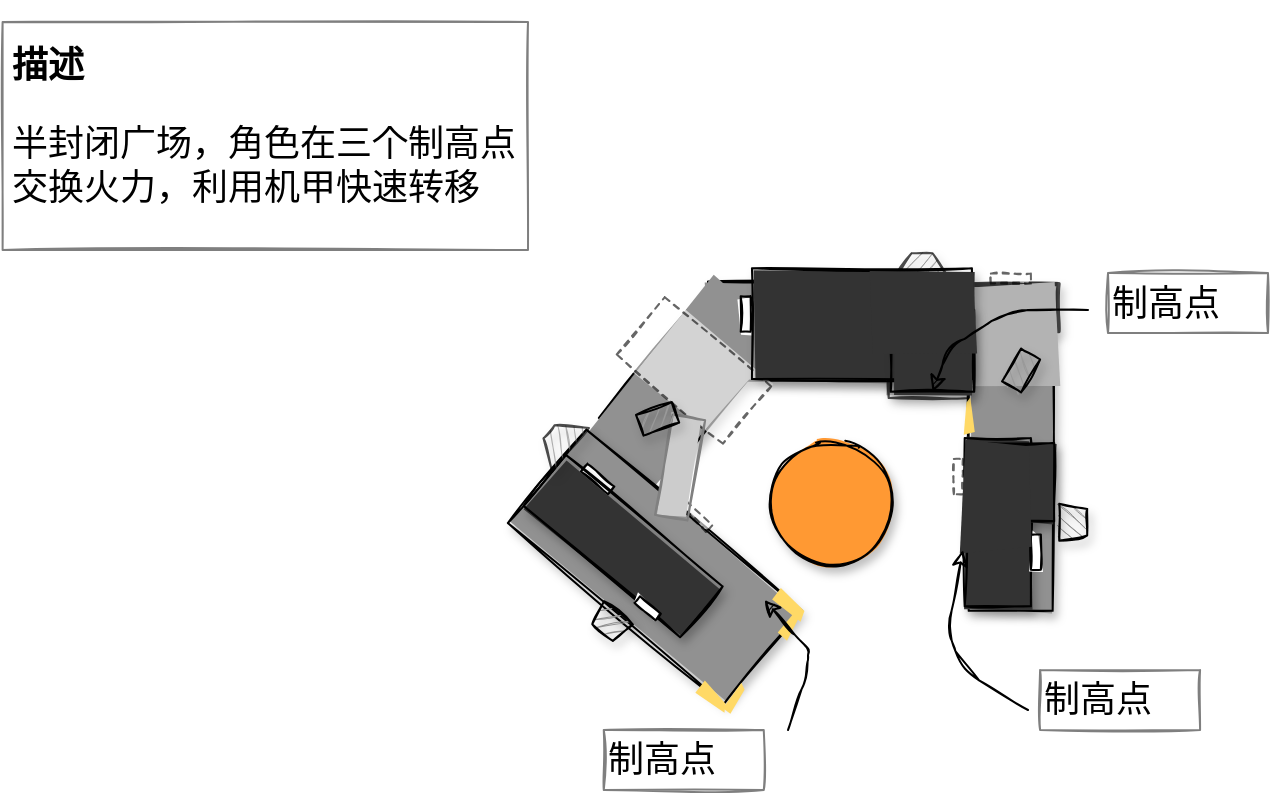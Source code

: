 <mxfile version="13.10.3" type="github">
  <diagram id="YJyb38r0s5zvljf6VYvs" name="Page-1">
    <mxGraphModel dx="1606" dy="404" grid="1" gridSize="10" guides="1" tooltips="1" connect="1" arrows="1" fold="1" page="1" pageScale="1" pageWidth="827" pageHeight="1169" math="0" shadow="0">
      <root>
        <mxCell id="0" />
        <mxCell id="1" parent="0" />
        <mxCell id="_442PDbW5w4RXQYZKuXJ-6" value="" style="rounded=0;whiteSpace=wrap;html=1;rotation=-50;shadow=1;sketch=1;fillStyle=solid;fillColor=#919191;" parent="1" vertex="1">
          <mxGeometry x="-503.0" y="191.52" width="89.38" height="45.73" as="geometry" />
        </mxCell>
        <mxCell id="_442PDbW5w4RXQYZKuXJ-16" value="" style="ellipse;whiteSpace=wrap;html=1;aspect=fixed;shadow=1;sketch=1;strokeColor=#000000;fillStyle=solid;fillColor=#FF9933;" parent="1" vertex="1">
          <mxGeometry x="-417.78" y="246.46" width="60" height="60" as="geometry" />
        </mxCell>
        <mxCell id="4zhCskh6b3H1Gg-OPVnc-8" value="" style="shape=trapezoid;perimeter=trapezoidPerimeter;whiteSpace=wrap;html=1;fixedSize=1;shadow=1;sketch=1;strokeColor=#000000;fillColor=#919191;opacity=70;size=9.58;rotation=0;direction=east;" parent="1" vertex="1">
          <mxGeometry x="-357.78" y="151.61" width="29.58" height="14.09" as="geometry" />
        </mxCell>
        <mxCell id="4zhCskh6b3H1Gg-OPVnc-9" value="" style="rounded=0;whiteSpace=wrap;html=1;rotation=0;shadow=1;sketch=1;fillStyle=solid;fillColor=#919191;" parent="1" vertex="1">
          <mxGeometry x="-450" y="165.7" width="92.22" height="49.7" as="geometry" />
        </mxCell>
        <mxCell id="4zhCskh6b3H1Gg-OPVnc-11" value="" style="rounded=0;whiteSpace=wrap;html=1;rotation=-140;shadow=0;sketch=1;fillStyle=solid;fillColor=#919191;strokeColor=none;" parent="1" vertex="1">
          <mxGeometry x="-484.7" y="166.96" width="45.16" height="99.91" as="geometry" />
        </mxCell>
        <mxCell id="4zhCskh6b3H1Gg-OPVnc-21" value="" style="rounded=0;whiteSpace=wrap;html=1;shadow=0;sketch=1;rotation=90;" parent="1" vertex="1">
          <mxGeometry x="-440" y="179.51" width="17.66" height="5" as="geometry" />
        </mxCell>
        <mxCell id="4zhCskh6b3H1Gg-OPVnc-22" value="" style="rounded=0;whiteSpace=wrap;html=1;shadow=0;sketch=1;rotation=90;" parent="1" vertex="1">
          <mxGeometry x="-408.32" y="194.93" width="4.77" height="14.02" as="geometry" />
        </mxCell>
        <mxCell id="4zhCskh6b3H1Gg-OPVnc-25" value="" style="rounded=0;whiteSpace=wrap;html=1;shadow=0;sketch=1;rotation=40;direction=west;opacity=60;dashed=1;" parent="1" vertex="1">
          <mxGeometry x="-491.72" y="191.52" width="69.38" height="37.38" as="geometry" />
        </mxCell>
        <mxCell id="4zhCskh6b3H1Gg-OPVnc-30" value="" style="group;rotation=-120;" parent="1" vertex="1" connectable="0">
          <mxGeometry x="-384.658" y="184.023" width="197.163" height="144.16" as="geometry" />
        </mxCell>
        <mxCell id="4zhCskh6b3H1Gg-OPVnc-31" value="" style="rounded=0;whiteSpace=wrap;html=1;rotation=0;shadow=1;sketch=1;fillStyle=solid;direction=south;fillColor=#919191;" parent="4zhCskh6b3H1Gg-OPVnc-30" vertex="1">
          <mxGeometry x="65" y="5" width="42" height="141.4" as="geometry" />
        </mxCell>
        <mxCell id="4zhCskh6b3H1Gg-OPVnc-35" value="" style="rounded=0;whiteSpace=wrap;html=1;rotation=0;shadow=1;sketch=1;fillColor=#333333;fillStyle=solid;direction=south;" parent="4zhCskh6b3H1Gg-OPVnc-30" vertex="1">
          <mxGeometry x="63" y="60" width="33.11" height="84.16" as="geometry" />
        </mxCell>
        <mxCell id="4zhCskh6b3H1Gg-OPVnc-36" value="" style="rounded=0;whiteSpace=wrap;html=1;shadow=0;sketch=1;rotation=-90;" parent="4zhCskh6b3H1Gg-OPVnc-30" vertex="1">
          <mxGeometry x="89.75" y="114.5" width="17.66" height="5" as="geometry" />
        </mxCell>
        <mxCell id="4zhCskh6b3H1Gg-OPVnc-39" value="" style="rounded=0;whiteSpace=wrap;html=1;shadow=0;sketch=1;rotation=-90;direction=west;opacity=60;dashed=1;" parent="4zhCskh6b3H1Gg-OPVnc-30" vertex="1">
          <mxGeometry x="51" y="77" width="17.66" height="4.52" as="geometry" />
        </mxCell>
        <mxCell id="_442PDbW5w4RXQYZKuXJ-1" value="" style="rounded=0;whiteSpace=wrap;html=1;rotation=0;shadow=1;sketch=1;fillStyle=solid;fillColor=#919191;opacity=70;" parent="4zhCskh6b3H1Gg-OPVnc-30" vertex="1">
          <mxGeometry x="25" y="-17" width="40" height="57" as="geometry" />
        </mxCell>
        <mxCell id="4zhCskh6b3H1Gg-OPVnc-32" value="" style="rounded=0;whiteSpace=wrap;html=1;rotation=-180;shadow=1;sketch=1;fillStyle=solid;fillColor=#919191;opacity=70;strokeWidth=2;" parent="4zhCskh6b3H1Gg-OPVnc-30" vertex="1">
          <mxGeometry x="60" y="-17" width="50" height="23.6" as="geometry" />
        </mxCell>
        <mxCell id="tB11NZ9fUsFray120b_--3" value="" style="rounded=0;whiteSpace=wrap;html=1;shadow=0;sketch=1;strokeColor=none;rotation=-90;fillStyle=solid;fillColor=#B3B3B3;" vertex="1" parent="4zhCskh6b3H1Gg-OPVnc-30">
          <mxGeometry x="57.5" y="-17.21" width="50.5" height="52.42" as="geometry" />
        </mxCell>
        <mxCell id="tB11NZ9fUsFray120b_--12" value="" style="shape=trapezoid;perimeter=trapezoidPerimeter;whiteSpace=wrap;html=1;fixedSize=1;shadow=1;sketch=1;strokeColor=#000000;fillColor=#919191;size=2.64;rotation=90;direction=east;" vertex="1" parent="4zhCskh6b3H1Gg-OPVnc-30">
          <mxGeometry x="108" y="95.08" width="18.53" height="14" as="geometry" />
        </mxCell>
        <mxCell id="4zhCskh6b3H1Gg-OPVnc-27" value="" style="rounded=0;whiteSpace=wrap;html=1;shadow=0;sketch=1;rotation=0;direction=west;opacity=60;dashed=1;" parent="4zhCskh6b3H1Gg-OPVnc-30" vertex="1">
          <mxGeometry x="76.108" y="-22.213" width="20" height="5" as="geometry" />
        </mxCell>
        <mxCell id="tB11NZ9fUsFray120b_--20" value="" style="rounded=0;whiteSpace=wrap;html=1;shadow=0;sketch=1;rotation=85;fillStyle=solid;strokeColor=none;fillColor=#FFD966;" vertex="1" parent="4zhCskh6b3H1Gg-OPVnc-30">
          <mxGeometry x="57.499" y="45.981" width="15.62" height="4.91" as="geometry" />
        </mxCell>
        <mxCell id="4zhCskh6b3H1Gg-OPVnc-10" value="" style="rounded=0;whiteSpace=wrap;html=1;rotation=90;shadow=1;sketch=1;fillColor=#333333;fillStyle=solid;direction=south;" parent="1" vertex="1">
          <mxGeometry x="-400.77" y="131.81" width="55.48" height="110" as="geometry" />
        </mxCell>
        <mxCell id="tB11NZ9fUsFray120b_--1" value="" style="rounded=0;whiteSpace=wrap;html=1;rotation=90;shadow=1;sketch=1;fillColor=#333333;fillStyle=solid;direction=south;" vertex="1" parent="1">
          <mxGeometry x="-358.27" y="179.51" width="41" height="41.77" as="geometry" />
        </mxCell>
        <mxCell id="tB11NZ9fUsFray120b_--2" value="" style="rounded=0;whiteSpace=wrap;html=1;rotation=90;shadow=0;sketch=1;fillColor=#333333;fillStyle=solid;direction=south;strokeColor=none;" vertex="1" parent="1">
          <mxGeometry x="-363.52" y="155.32" width="41" height="52.4" as="geometry" />
        </mxCell>
        <mxCell id="tB11NZ9fUsFray120b_--11" value="" style="group;rotation=10;" vertex="1" connectable="0" parent="1">
          <mxGeometry x="-549.999" y="210.004" width="154.823" height="165.495" as="geometry" />
        </mxCell>
        <mxCell id="_442PDbW5w4RXQYZKuXJ-5" value="" style="rounded=0;whiteSpace=wrap;html=1;rotation=130;shadow=1;sketch=1;fillStyle=solid;direction=south;fillColor=#919191;" parent="tB11NZ9fUsFray120b_--11" vertex="1">
          <mxGeometry x="43" y="28" width="61" height="140.9" as="geometry" />
        </mxCell>
        <mxCell id="4zhCskh6b3H1Gg-OPVnc-19" value="" style="rounded=0;whiteSpace=wrap;html=1;shadow=0;sketch=1;rotation=40;" parent="tB11NZ9fUsFray120b_--11" vertex="1">
          <mxGeometry x="36" y="52" width="17.66" height="5" as="geometry" />
        </mxCell>
        <mxCell id="4zhCskh6b3H1Gg-OPVnc-16" value="" style="rounded=0;whiteSpace=wrap;html=1;rotation=130;shadow=1;sketch=1;fillColor=#333333;fillStyle=solid;direction=south;" parent="tB11NZ9fUsFray120b_--11" vertex="1">
          <mxGeometry x="41" y="37" width="33.11" height="102.16" as="geometry" />
        </mxCell>
        <mxCell id="4zhCskh6b3H1Gg-OPVnc-15" value="" style="shape=trapezoid;perimeter=trapezoidPerimeter;whiteSpace=wrap;html=1;fixedSize=1;shadow=1;sketch=1;strokeColor=#000000;fillColor=#919191;size=2.64;rotation=-141;direction=east;" parent="tB11NZ9fUsFray120b_--11" vertex="1">
          <mxGeometry x="42" y="120" width="18.53" height="12.67" as="geometry" />
        </mxCell>
        <mxCell id="4zhCskh6b3H1Gg-OPVnc-17" value="" style="rounded=0;whiteSpace=wrap;html=1;shadow=0;sketch=1;rotation=40;" parent="tB11NZ9fUsFray120b_--11" vertex="1">
          <mxGeometry x="63" y="117" width="13.65" height="4.26" as="geometry" />
        </mxCell>
        <mxCell id="tB11NZ9fUsFray120b_--5" value="" style="rounded=0;whiteSpace=wrap;html=1;shadow=0;sketch=1;rotation=40;fillStyle=solid;strokeColor=none;fillColor=#FFD966;" vertex="1" parent="tB11NZ9fUsFray120b_--11">
          <mxGeometry x="95" y="161" width="15.62" height="4.91" as="geometry" />
        </mxCell>
        <mxCell id="tB11NZ9fUsFray120b_--6" value="" style="rounded=0;whiteSpace=wrap;html=1;shadow=0;sketch=1;rotation=130;fillStyle=solid;strokeColor=none;fillColor=#FFD966;" vertex="1" parent="tB11NZ9fUsFray120b_--11">
          <mxGeometry x="105" y="162" width="15.62" height="4.91" as="geometry" />
        </mxCell>
        <mxCell id="tB11NZ9fUsFray120b_--8" value="" style="rounded=0;whiteSpace=wrap;html=1;shadow=0;sketch=1;rotation=130;fillStyle=solid;strokeColor=none;fillColor=#FFD966;" vertex="1" parent="tB11NZ9fUsFray120b_--11">
          <mxGeometry x="133" y="125" width="15.62" height="4.91" as="geometry" />
        </mxCell>
        <mxCell id="tB11NZ9fUsFray120b_--7" value="" style="rounded=0;whiteSpace=wrap;html=1;shadow=0;sketch=1;rotation=40;fillStyle=solid;strokeColor=none;fillColor=#FFD966;" vertex="1" parent="tB11NZ9fUsFray120b_--11">
          <mxGeometry x="134" y="115" width="15.62" height="4.91" as="geometry" />
        </mxCell>
        <mxCell id="4zhCskh6b3H1Gg-OPVnc-7" value="" style="shape=trapezoid;perimeter=trapezoidPerimeter;whiteSpace=wrap;html=1;fixedSize=1;shadow=1;sketch=1;strokeColor=#000000;fillColor=#919191;opacity=70;size=10;rotation=-50;direction=east;" parent="tB11NZ9fUsFray120b_--11" vertex="1">
          <mxGeometry x="11.6" y="28.38" width="28.58" height="14.09" as="geometry" />
        </mxCell>
        <mxCell id="tB11NZ9fUsFray120b_--15" value="" style="rounded=0;whiteSpace=wrap;html=1;shadow=0;sketch=1;rotation=-136;direction=west;opacity=60;dashed=1;" vertex="1" parent="tB11NZ9fUsFray120b_--11">
          <mxGeometry x="85.341" y="70.999" width="17.66" height="4.52" as="geometry" />
        </mxCell>
        <mxCell id="tB11NZ9fUsFray120b_--18" value="" style="rounded=0;whiteSpace=wrap;html=1;sketch=1;fillStyle=solid;shadow=0;strokeWidth=1;fillColor=#CCCCCC;strokeColor=#808080;rotation=100;" vertex="1" parent="tB11NZ9fUsFray120b_--11">
          <mxGeometry x="60.529" y="40.496" width="51" height="16.5" as="geometry" />
        </mxCell>
        <mxCell id="tB11NZ9fUsFray120b_--24" value="" style="endArrow=classic;html=1;entryX=1;entryY=1;entryDx=0;entryDy=0;sketch=1;" edge="1" parent="tB11NZ9fUsFray120b_--11">
          <mxGeometry width="50" height="50" relative="1" as="geometry">
            <mxPoint x="139.999" y="179.996" as="sourcePoint" />
            <mxPoint x="128.289" y="114.996" as="targetPoint" />
            <Array as="points">
              <mxPoint x="149.999" y="149.996" />
              <mxPoint x="149.999" y="139.996" />
            </Array>
          </mxGeometry>
        </mxCell>
        <mxCell id="tB11NZ9fUsFray120b_--13" value="" style="rounded=0;whiteSpace=wrap;html=1;rotation=0;shadow=1;sketch=1;fillColor=#333333;fillStyle=solid;direction=south;" vertex="1" parent="1">
          <mxGeometry x="-310" y="246.46" width="33.11" height="39.12" as="geometry" />
        </mxCell>
        <mxCell id="tB11NZ9fUsFray120b_--16" value="" style="rounded=0;whiteSpace=wrap;html=1;shadow=1;glass=0;sketch=1;strokeColor=#000000;fillColor=#999999;gradientColor=none;rotation=-60;direction=west;" vertex="1" parent="1">
          <mxGeometry x="-302.95" y="204.71" width="19" height="11" as="geometry" />
        </mxCell>
        <mxCell id="tB11NZ9fUsFray120b_--10" value="" style="rounded=0;whiteSpace=wrap;html=1;shadow=1;glass=0;sketch=1;strokeColor=#000000;fillColor=#999999;gradientColor=none;rotation=-20;direction=west;" vertex="1" parent="1">
          <mxGeometry x="-484.7" y="228.9" width="19" height="11" as="geometry" />
        </mxCell>
        <mxCell id="tB11NZ9fUsFray120b_--19" value="" style="rounded=0;whiteSpace=wrap;html=1;rotation=0;shadow=0;sketch=1;fillColor=#333333;fillStyle=solid;direction=south;strokeColor=none;" vertex="1" parent="1">
          <mxGeometry x="-322.52" y="246.46" width="33.11" height="53.54" as="geometry" />
        </mxCell>
        <mxCell id="tB11NZ9fUsFray120b_--21" value="&lt;font style=&quot;font-size: 18px&quot;&gt;制高点&lt;/font&gt;" style="text;html=1;align=left;verticalAlign=middle;whiteSpace=wrap;rounded=0;sketch=1;fillColor=#ffffff;strokeColor=#000000;opacity=50;" vertex="1" parent="1">
          <mxGeometry x="-283.95" y="360" width="80" height="30" as="geometry" />
        </mxCell>
        <mxCell id="tB11NZ9fUsFray120b_--22" value="" style="endArrow=classic;html=1;entryX=1;entryY=1;entryDx=0;entryDy=0;sketch=1;" edge="1" parent="1" target="tB11NZ9fUsFray120b_--19">
          <mxGeometry width="50" height="50" relative="1" as="geometry">
            <mxPoint x="-290" y="380" as="sourcePoint" />
            <mxPoint x="-270" y="290" as="targetPoint" />
            <Array as="points">
              <mxPoint x="-323" y="360" />
              <mxPoint x="-330" y="340" />
            </Array>
          </mxGeometry>
        </mxCell>
        <mxCell id="tB11NZ9fUsFray120b_--25" value="&lt;font style=&quot;font-size: 18px&quot;&gt;制高点&lt;/font&gt;" style="text;html=1;align=left;verticalAlign=middle;whiteSpace=wrap;rounded=0;sketch=1;fillColor=#ffffff;strokeColor=#000000;opacity=50;" vertex="1" parent="1">
          <mxGeometry x="-502.12" y="390" width="80" height="30" as="geometry" />
        </mxCell>
        <mxCell id="tB11NZ9fUsFray120b_--26" value="" style="endArrow=classic;html=1;entryX=0.5;entryY=0;entryDx=0;entryDy=0;sketch=1;" edge="1" parent="1" target="tB11NZ9fUsFray120b_--1">
          <mxGeometry width="50" height="50" relative="1" as="geometry">
            <mxPoint x="-260" y="180" as="sourcePoint" />
            <mxPoint x="-328.2" y="90.32" as="targetPoint" />
            <Array as="points">
              <mxPoint x="-300" y="180" />
              <mxPoint x="-330" y="200" />
            </Array>
          </mxGeometry>
        </mxCell>
        <mxCell id="tB11NZ9fUsFray120b_--27" value="&lt;font style=&quot;font-size: 18px&quot;&gt;制高点&lt;/font&gt;" style="text;html=1;align=left;verticalAlign=middle;whiteSpace=wrap;rounded=0;sketch=1;fillColor=#ffffff;strokeColor=#000000;opacity=50;" vertex="1" parent="1">
          <mxGeometry x="-250.0" y="161.52" width="80" height="30" as="geometry" />
        </mxCell>
        <mxCell id="tB11NZ9fUsFray120b_--28" value="&lt;h1&gt;&lt;font style=&quot;font-size: 18px&quot;&gt;描述&lt;/font&gt;&amp;nbsp;&lt;font style=&quot;font-weight: normal ; font-size: 18px&quot;&gt;&amp;nbsp; &amp;nbsp;&amp;nbsp;&lt;/font&gt;&lt;/h1&gt;&lt;font style=&quot;font-size: 18px&quot;&gt;半封闭广场，角色在三个制高点交换火力，利用机甲快速转移&lt;/font&gt;" style="text;html=1;spacing=5;spacingTop=-20;whiteSpace=wrap;overflow=hidden;rounded=0;shadow=0;sketch=1;opacity=50;fillColor=#ffffff;strokeColor=#000000;" vertex="1" parent="1">
          <mxGeometry x="-802.7" y="35.96" width="262.7" height="114.04" as="geometry" />
        </mxCell>
      </root>
    </mxGraphModel>
  </diagram>
</mxfile>
